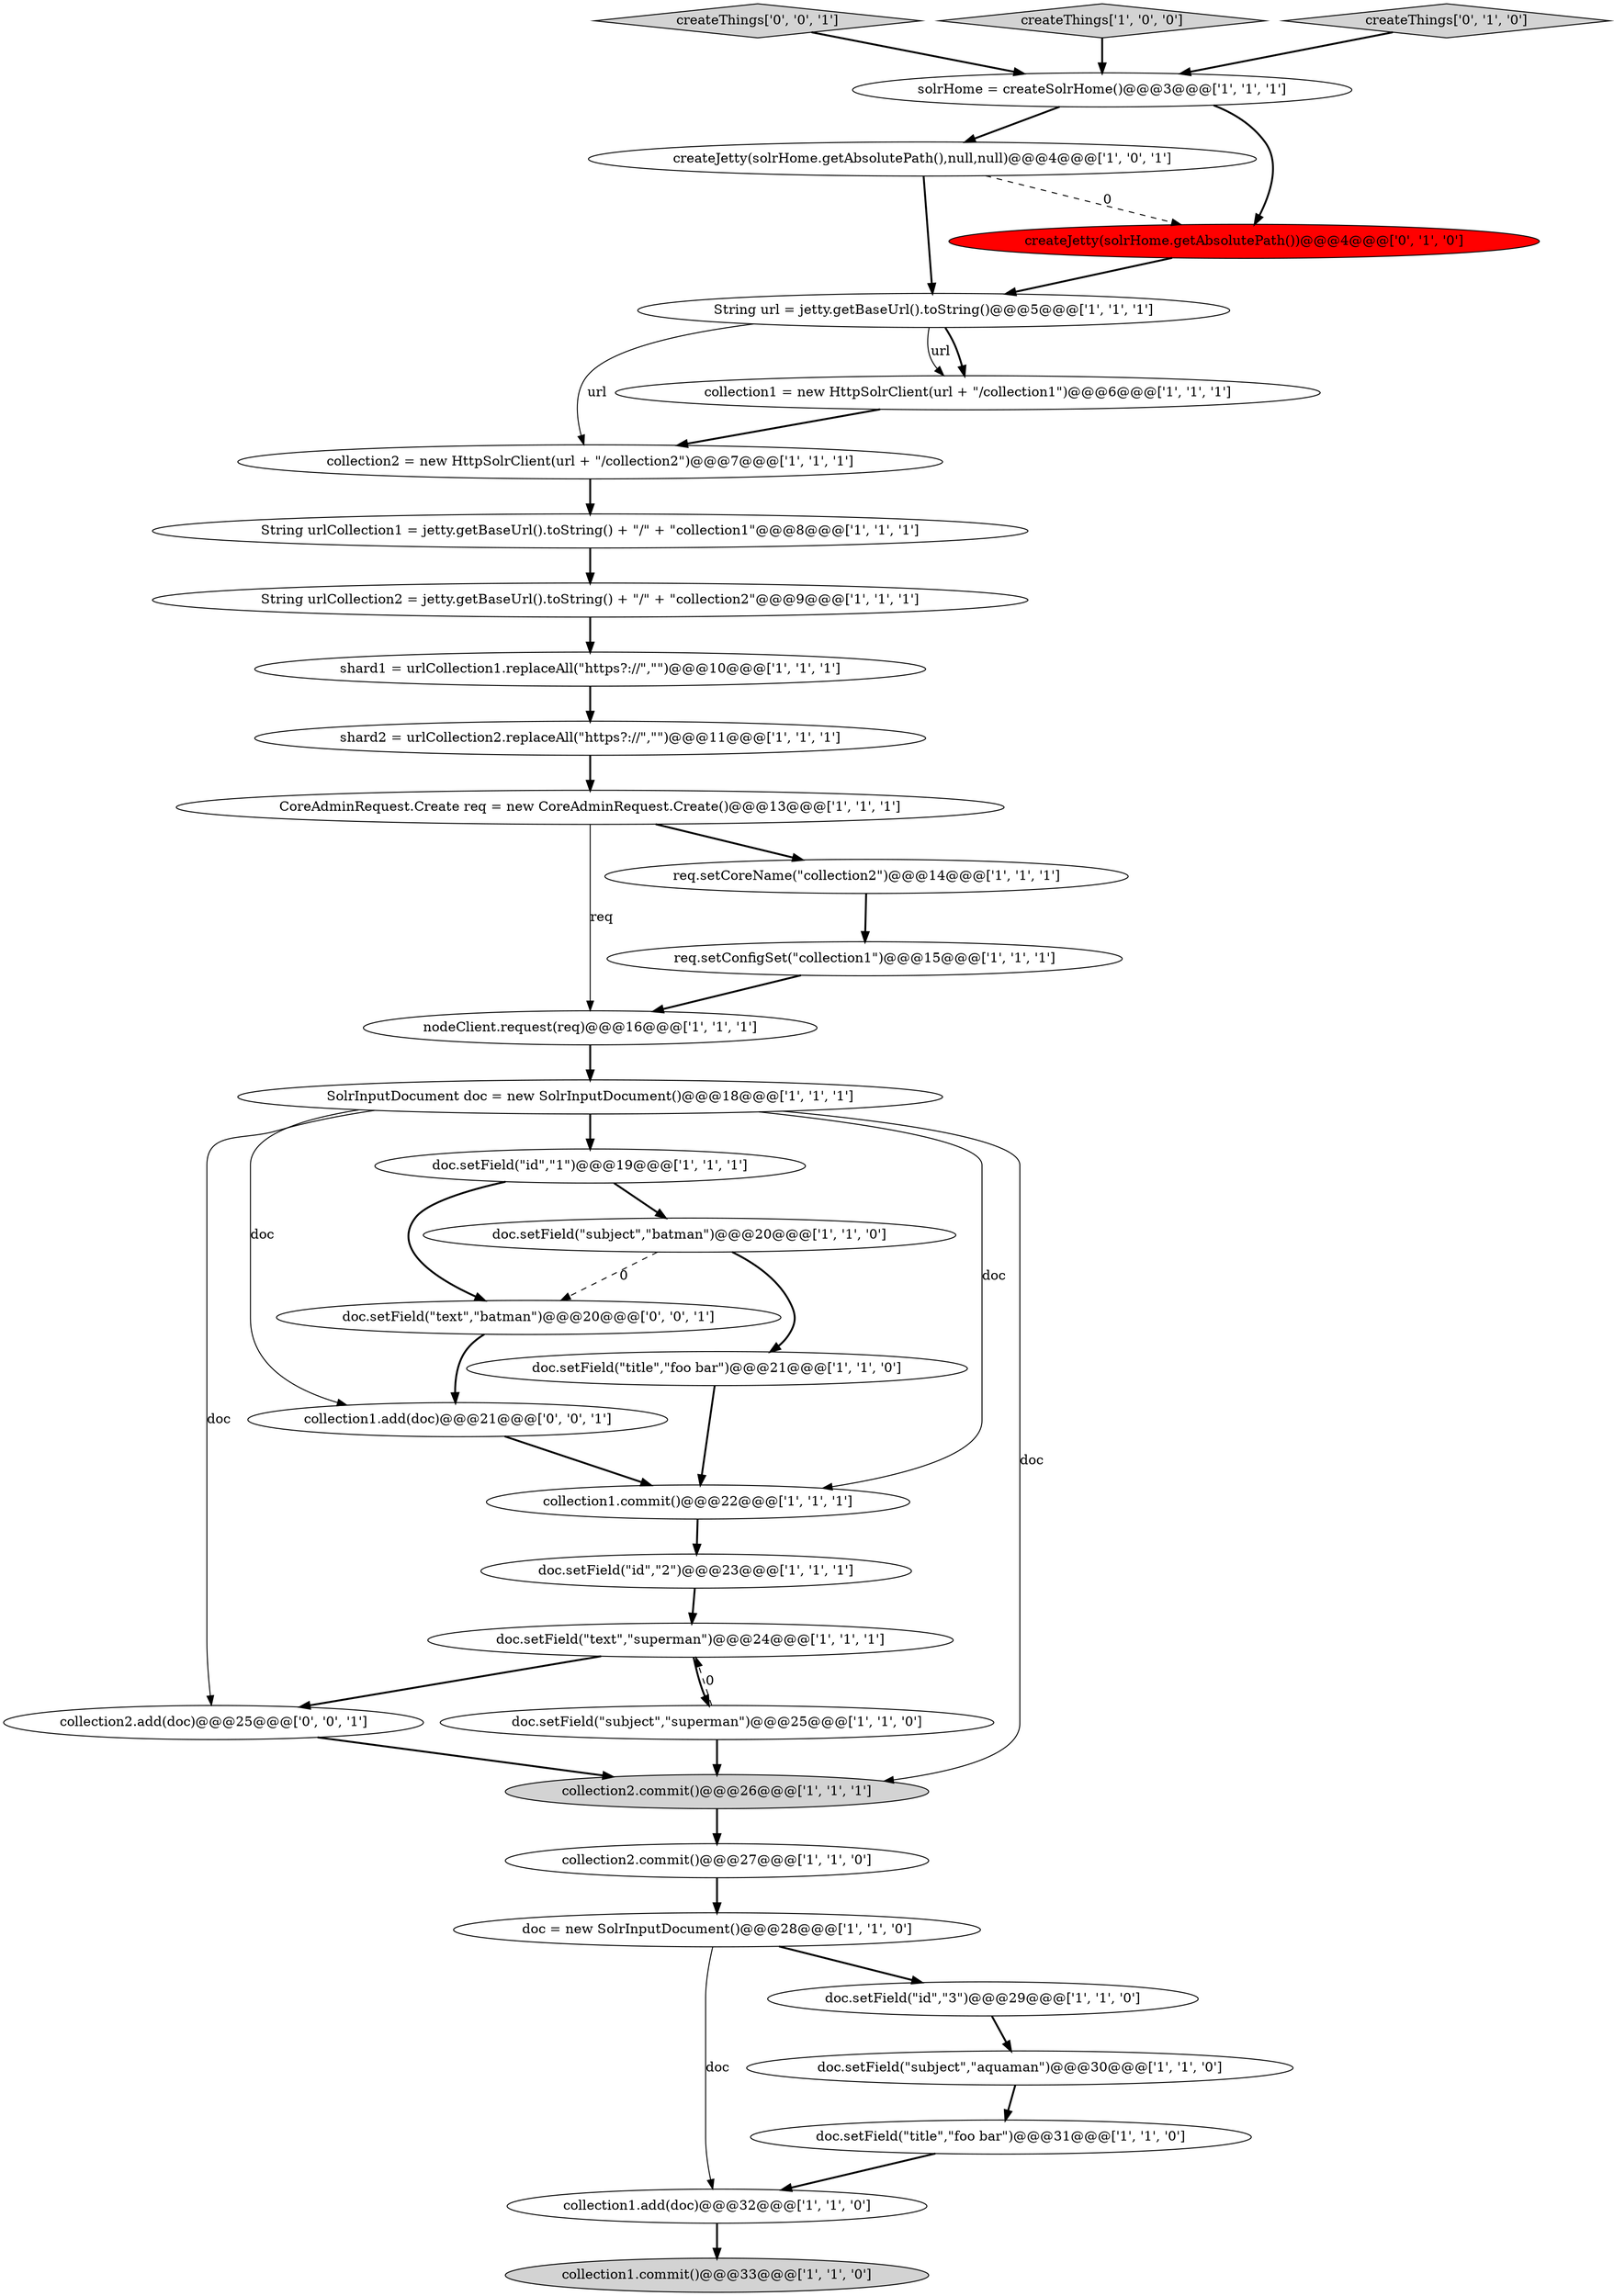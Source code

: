 digraph {
12 [style = filled, label = "String urlCollection1 = jetty.getBaseUrl().toString() + \"/\" + \"collection1\"@@@8@@@['1', '1', '1']", fillcolor = white, shape = ellipse image = "AAA0AAABBB1BBB"];
5 [style = filled, label = "createJetty(solrHome.getAbsolutePath(),null,null)@@@4@@@['1', '0', '1']", fillcolor = white, shape = ellipse image = "AAA0AAABBB1BBB"];
24 [style = filled, label = "collection2 = new HttpSolrClient(url + \"/collection2\")@@@7@@@['1', '1', '1']", fillcolor = white, shape = ellipse image = "AAA0AAABBB1BBB"];
14 [style = filled, label = "req.setConfigSet(\"collection1\")@@@15@@@['1', '1', '1']", fillcolor = white, shape = ellipse image = "AAA0AAABBB1BBB"];
3 [style = filled, label = "collection1.add(doc)@@@32@@@['1', '1', '0']", fillcolor = white, shape = ellipse image = "AAA0AAABBB1BBB"];
35 [style = filled, label = "createThings['0', '0', '1']", fillcolor = lightgray, shape = diamond image = "AAA0AAABBB3BBB"];
28 [style = filled, label = "String url = jetty.getBaseUrl().toString()@@@5@@@['1', '1', '1']", fillcolor = white, shape = ellipse image = "AAA0AAABBB1BBB"];
30 [style = filled, label = "createJetty(solrHome.getAbsolutePath())@@@4@@@['0', '1', '0']", fillcolor = red, shape = ellipse image = "AAA1AAABBB2BBB"];
8 [style = filled, label = "shard2 = urlCollection2.replaceAll(\"https?://\",\"\")@@@11@@@['1', '1', '1']", fillcolor = white, shape = ellipse image = "AAA0AAABBB1BBB"];
20 [style = filled, label = "doc.setField(\"subject\",\"aquaman\")@@@30@@@['1', '1', '0']", fillcolor = white, shape = ellipse image = "AAA0AAABBB1BBB"];
18 [style = filled, label = "createThings['1', '0', '0']", fillcolor = lightgray, shape = diamond image = "AAA0AAABBB1BBB"];
34 [style = filled, label = "collection2.add(doc)@@@25@@@['0', '0', '1']", fillcolor = white, shape = ellipse image = "AAA0AAABBB3BBB"];
27 [style = filled, label = "doc.setField(\"subject\",\"batman\")@@@20@@@['1', '1', '0']", fillcolor = white, shape = ellipse image = "AAA0AAABBB1BBB"];
29 [style = filled, label = "shard1 = urlCollection1.replaceAll(\"https?://\",\"\")@@@10@@@['1', '1', '1']", fillcolor = white, shape = ellipse image = "AAA0AAABBB1BBB"];
22 [style = filled, label = "SolrInputDocument doc = new SolrInputDocument()@@@18@@@['1', '1', '1']", fillcolor = white, shape = ellipse image = "AAA0AAABBB1BBB"];
2 [style = filled, label = "collection1.commit()@@@22@@@['1', '1', '1']", fillcolor = white, shape = ellipse image = "AAA0AAABBB1BBB"];
1 [style = filled, label = "nodeClient.request(req)@@@16@@@['1', '1', '1']", fillcolor = white, shape = ellipse image = "AAA0AAABBB1BBB"];
31 [style = filled, label = "createThings['0', '1', '0']", fillcolor = lightgray, shape = diamond image = "AAA0AAABBB2BBB"];
4 [style = filled, label = "CoreAdminRequest.Create req = new CoreAdminRequest.Create()@@@13@@@['1', '1', '1']", fillcolor = white, shape = ellipse image = "AAA0AAABBB1BBB"];
33 [style = filled, label = "collection1.add(doc)@@@21@@@['0', '0', '1']", fillcolor = white, shape = ellipse image = "AAA0AAABBB3BBB"];
19 [style = filled, label = "collection2.commit()@@@27@@@['1', '1', '0']", fillcolor = white, shape = ellipse image = "AAA0AAABBB1BBB"];
0 [style = filled, label = "String urlCollection2 = jetty.getBaseUrl().toString() + \"/\" + \"collection2\"@@@9@@@['1', '1', '1']", fillcolor = white, shape = ellipse image = "AAA0AAABBB1BBB"];
10 [style = filled, label = "doc.setField(\"id\",\"1\")@@@19@@@['1', '1', '1']", fillcolor = white, shape = ellipse image = "AAA0AAABBB1BBB"];
23 [style = filled, label = "doc = new SolrInputDocument()@@@28@@@['1', '1', '0']", fillcolor = white, shape = ellipse image = "AAA0AAABBB1BBB"];
9 [style = filled, label = "doc.setField(\"id\",\"3\")@@@29@@@['1', '1', '0']", fillcolor = white, shape = ellipse image = "AAA0AAABBB1BBB"];
15 [style = filled, label = "doc.setField(\"subject\",\"superman\")@@@25@@@['1', '1', '0']", fillcolor = white, shape = ellipse image = "AAA0AAABBB1BBB"];
32 [style = filled, label = "doc.setField(\"text\",\"batman\")@@@20@@@['0', '0', '1']", fillcolor = white, shape = ellipse image = "AAA0AAABBB3BBB"];
7 [style = filled, label = "doc.setField(\"text\",\"superman\")@@@24@@@['1', '1', '1']", fillcolor = white, shape = ellipse image = "AAA0AAABBB1BBB"];
17 [style = filled, label = "collection1.commit()@@@33@@@['1', '1', '0']", fillcolor = lightgray, shape = ellipse image = "AAA0AAABBB1BBB"];
25 [style = filled, label = "doc.setField(\"title\",\"foo bar\")@@@21@@@['1', '1', '0']", fillcolor = white, shape = ellipse image = "AAA0AAABBB1BBB"];
11 [style = filled, label = "collection2.commit()@@@26@@@['1', '1', '1']", fillcolor = lightgray, shape = ellipse image = "AAA0AAABBB1BBB"];
13 [style = filled, label = "collection1 = new HttpSolrClient(url + \"/collection1\")@@@6@@@['1', '1', '1']", fillcolor = white, shape = ellipse image = "AAA0AAABBB1BBB"];
16 [style = filled, label = "doc.setField(\"title\",\"foo bar\")@@@31@@@['1', '1', '0']", fillcolor = white, shape = ellipse image = "AAA0AAABBB1BBB"];
26 [style = filled, label = "solrHome = createSolrHome()@@@3@@@['1', '1', '1']", fillcolor = white, shape = ellipse image = "AAA0AAABBB1BBB"];
6 [style = filled, label = "req.setCoreName(\"collection2\")@@@14@@@['1', '1', '1']", fillcolor = white, shape = ellipse image = "AAA0AAABBB1BBB"];
21 [style = filled, label = "doc.setField(\"id\",\"2\")@@@23@@@['1', '1', '1']", fillcolor = white, shape = ellipse image = "AAA0AAABBB1BBB"];
16->3 [style = bold, label=""];
29->8 [style = bold, label=""];
24->12 [style = bold, label=""];
22->33 [style = solid, label="doc"];
13->24 [style = bold, label=""];
4->6 [style = bold, label=""];
26->5 [style = bold, label=""];
10->27 [style = bold, label=""];
18->26 [style = bold, label=""];
28->13 [style = bold, label=""];
0->29 [style = bold, label=""];
9->20 [style = bold, label=""];
10->32 [style = bold, label=""];
28->24 [style = solid, label="url"];
11->19 [style = bold, label=""];
5->28 [style = bold, label=""];
12->0 [style = bold, label=""];
25->2 [style = bold, label=""];
32->33 [style = bold, label=""];
34->11 [style = bold, label=""];
14->1 [style = bold, label=""];
22->11 [style = solid, label="doc"];
26->30 [style = bold, label=""];
1->22 [style = bold, label=""];
6->14 [style = bold, label=""];
4->1 [style = solid, label="req"];
31->26 [style = bold, label=""];
30->28 [style = bold, label=""];
7->34 [style = bold, label=""];
20->16 [style = bold, label=""];
15->11 [style = bold, label=""];
2->21 [style = bold, label=""];
15->7 [style = dashed, label="0"];
19->23 [style = bold, label=""];
28->13 [style = solid, label="url"];
22->34 [style = solid, label="doc"];
27->32 [style = dashed, label="0"];
22->10 [style = bold, label=""];
21->7 [style = bold, label=""];
7->15 [style = bold, label=""];
3->17 [style = bold, label=""];
8->4 [style = bold, label=""];
22->2 [style = solid, label="doc"];
23->3 [style = solid, label="doc"];
23->9 [style = bold, label=""];
35->26 [style = bold, label=""];
27->25 [style = bold, label=""];
33->2 [style = bold, label=""];
5->30 [style = dashed, label="0"];
}

